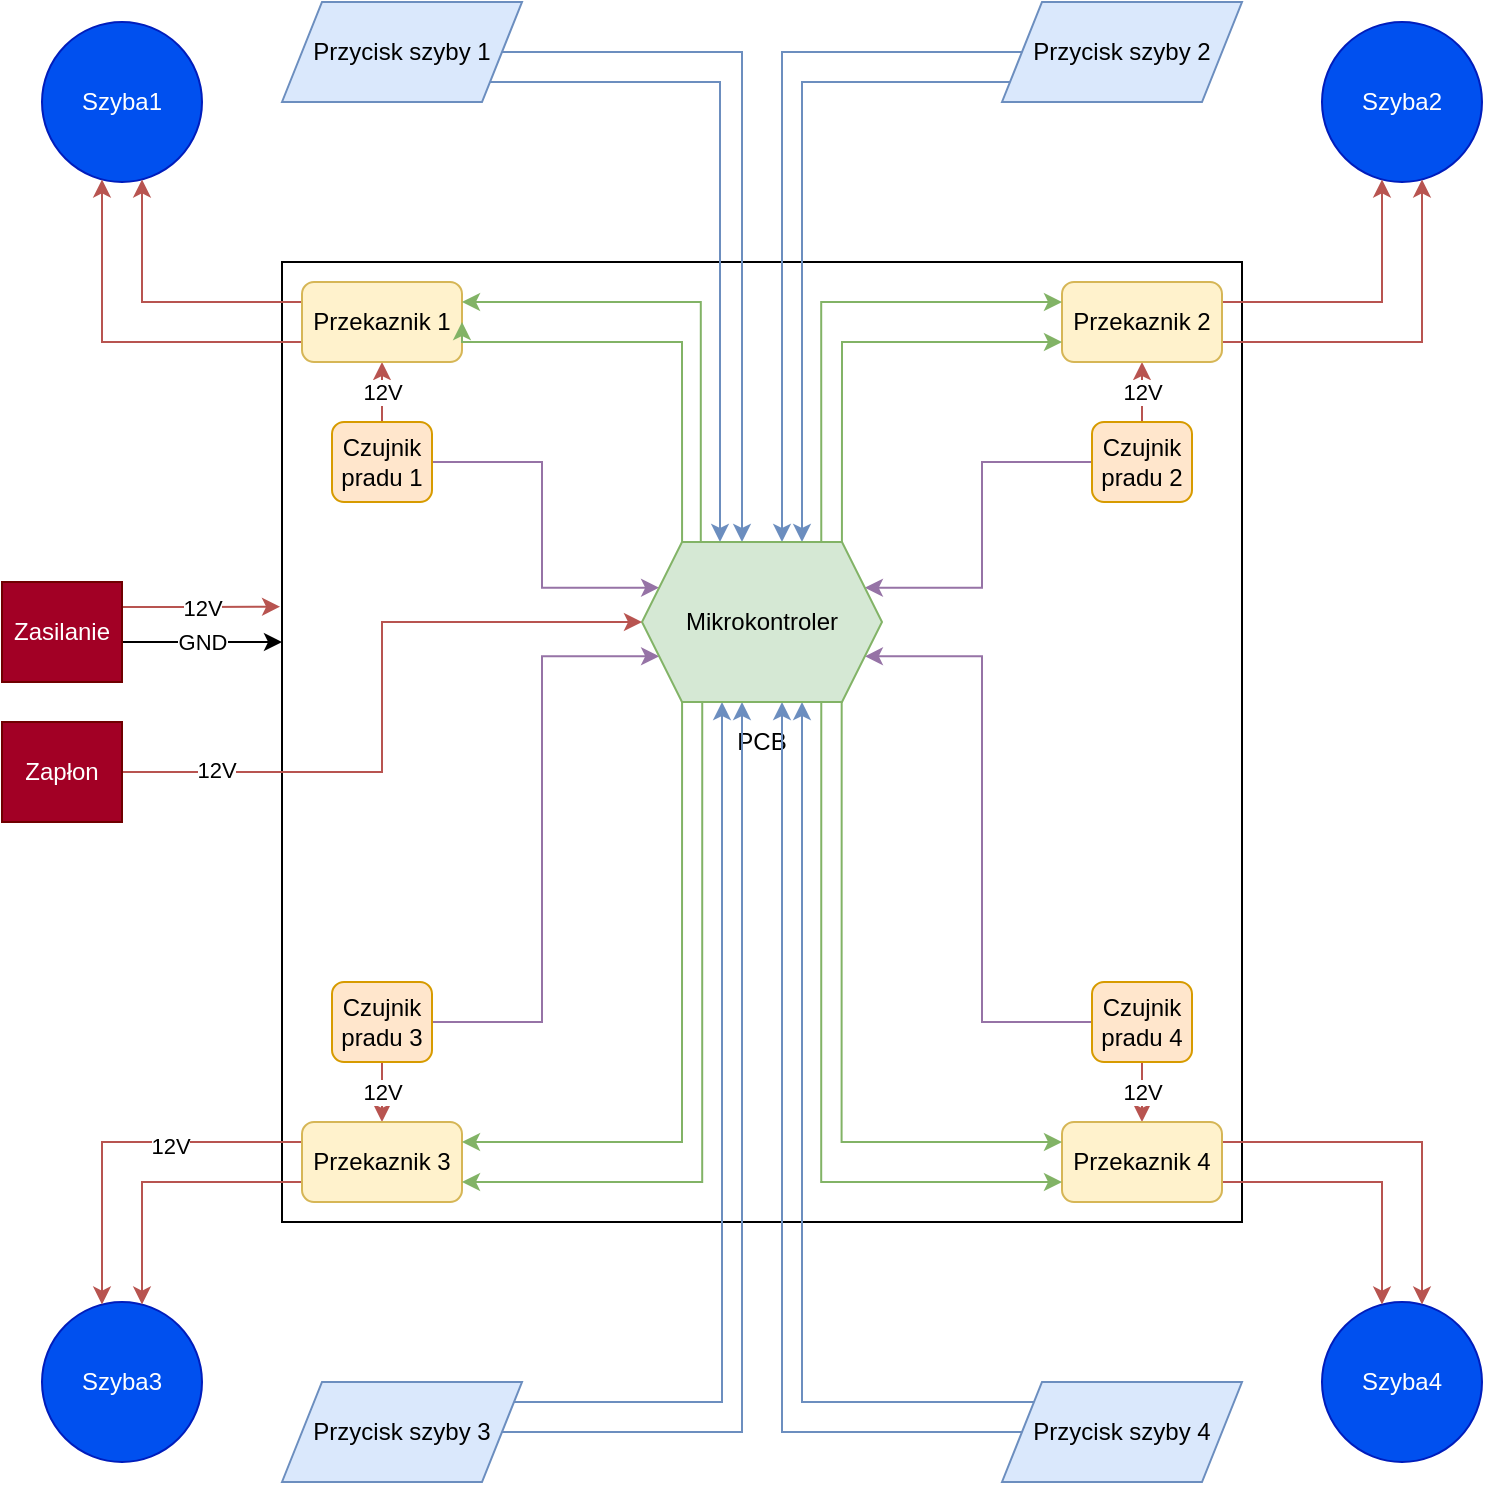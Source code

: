<mxfile version="20.8.10" type="github"><diagram name="Strona-1" id="qeA6uGjg1qyJE_0cSlcZ"><mxGraphModel dx="1235" dy="684" grid="1" gridSize="10" guides="1" tooltips="1" connect="1" arrows="1" fold="1" page="1" pageScale="1" pageWidth="827" pageHeight="1169" math="0" shadow="0"><root><mxCell id="0"/><mxCell id="1" parent="0"/><mxCell id="cSv9XTVlA-eLJEbNxtfc-1" value="Szyba1" style="ellipse;whiteSpace=wrap;html=1;aspect=fixed;fillColor=#0050ef;fontColor=#ffffff;strokeColor=#001DBC;" vertex="1" parent="1"><mxGeometry x="40" y="80" width="80" height="80" as="geometry"/></mxCell><mxCell id="cSv9XTVlA-eLJEbNxtfc-2" value="Szyba2" style="ellipse;whiteSpace=wrap;html=1;aspect=fixed;fillColor=#0050ef;fontColor=#ffffff;strokeColor=#001DBC;" vertex="1" parent="1"><mxGeometry x="680" y="80" width="80" height="80" as="geometry"/></mxCell><mxCell id="cSv9XTVlA-eLJEbNxtfc-3" value="Szyba3" style="ellipse;whiteSpace=wrap;html=1;aspect=fixed;fillColor=#0050ef;fontColor=#ffffff;strokeColor=#001DBC;" vertex="1" parent="1"><mxGeometry x="40" y="720" width="80" height="80" as="geometry"/></mxCell><mxCell id="cSv9XTVlA-eLJEbNxtfc-4" value="Szyba4" style="ellipse;whiteSpace=wrap;html=1;aspect=fixed;fillColor=#0050ef;fontColor=#ffffff;strokeColor=#001DBC;" vertex="1" parent="1"><mxGeometry x="680" y="720" width="80" height="80" as="geometry"/></mxCell><mxCell id="cSv9XTVlA-eLJEbNxtfc-6" value="PCB" style="whiteSpace=wrap;html=1;aspect=fixed;" vertex="1" parent="1"><mxGeometry x="160" y="200" width="480" height="480" as="geometry"/></mxCell><mxCell id="cSv9XTVlA-eLJEbNxtfc-33" value="12V" style="edgeStyle=orthogonalEdgeStyle;rounded=0;orthogonalLoop=1;jettySize=auto;html=1;fillColor=#f8cecc;strokeColor=#b85450;" edge="1" parent="1" source="cSv9XTVlA-eLJEbNxtfc-8" target="cSv9XTVlA-eLJEbNxtfc-26"><mxGeometry relative="1" as="geometry"/></mxCell><mxCell id="cSv9XTVlA-eLJEbNxtfc-60" style="edgeStyle=orthogonalEdgeStyle;rounded=0;orthogonalLoop=1;jettySize=auto;html=1;entryX=0;entryY=0.25;entryDx=0;entryDy=0;fillColor=#e1d5e7;strokeColor=#9673a6;" edge="1" parent="1" source="cSv9XTVlA-eLJEbNxtfc-8" target="cSv9XTVlA-eLJEbNxtfc-46"><mxGeometry relative="1" as="geometry"><Array as="points"><mxPoint x="290" y="300"/><mxPoint x="290" y="363"/></Array></mxGeometry></mxCell><mxCell id="cSv9XTVlA-eLJEbNxtfc-8" value="Czujnik pradu 1" style="rounded=1;whiteSpace=wrap;html=1;fillColor=#ffe6cc;strokeColor=#d79b00;" vertex="1" parent="1"><mxGeometry x="185" y="280" width="50" height="40" as="geometry"/></mxCell><mxCell id="cSv9XTVlA-eLJEbNxtfc-34" value="12V" style="edgeStyle=orthogonalEdgeStyle;rounded=0;orthogonalLoop=1;jettySize=auto;html=1;fillColor=#f8cecc;strokeColor=#b85450;" edge="1" parent="1" source="cSv9XTVlA-eLJEbNxtfc-9" target="cSv9XTVlA-eLJEbNxtfc-28"><mxGeometry relative="1" as="geometry"/></mxCell><mxCell id="cSv9XTVlA-eLJEbNxtfc-61" style="edgeStyle=orthogonalEdgeStyle;rounded=0;orthogonalLoop=1;jettySize=auto;html=1;entryX=1;entryY=0.25;entryDx=0;entryDy=0;fillColor=#e1d5e7;strokeColor=#9673a6;" edge="1" parent="1" source="cSv9XTVlA-eLJEbNxtfc-9" target="cSv9XTVlA-eLJEbNxtfc-46"><mxGeometry relative="1" as="geometry"><Array as="points"><mxPoint x="510" y="300"/><mxPoint x="510" y="363"/></Array></mxGeometry></mxCell><mxCell id="cSv9XTVlA-eLJEbNxtfc-9" value="Czujnik pradu 2&lt;br&gt;" style="rounded=1;whiteSpace=wrap;html=1;fillColor=#ffe6cc;strokeColor=#d79b00;" vertex="1" parent="1"><mxGeometry x="565" y="280" width="50" height="40" as="geometry"/></mxCell><mxCell id="cSv9XTVlA-eLJEbNxtfc-31" value="12V" style="edgeStyle=orthogonalEdgeStyle;rounded=0;orthogonalLoop=1;jettySize=auto;html=1;fillColor=#f8cecc;strokeColor=#b85450;" edge="1" parent="1" source="cSv9XTVlA-eLJEbNxtfc-10" target="cSv9XTVlA-eLJEbNxtfc-29"><mxGeometry relative="1" as="geometry"><Array as="points"><mxPoint x="210" y="610"/><mxPoint x="210" y="610"/></Array><mxPoint as="offset"/></mxGeometry></mxCell><mxCell id="cSv9XTVlA-eLJEbNxtfc-59" style="edgeStyle=orthogonalEdgeStyle;rounded=0;orthogonalLoop=1;jettySize=auto;html=1;entryX=0;entryY=0.75;entryDx=0;entryDy=0;fillColor=#e1d5e7;strokeColor=#9673a6;" edge="1" parent="1" source="cSv9XTVlA-eLJEbNxtfc-10" target="cSv9XTVlA-eLJEbNxtfc-46"><mxGeometry relative="1" as="geometry"><Array as="points"><mxPoint x="290" y="580"/><mxPoint x="290" y="397"/></Array></mxGeometry></mxCell><mxCell id="cSv9XTVlA-eLJEbNxtfc-10" value="Czujnik pradu 3" style="rounded=1;whiteSpace=wrap;html=1;fillColor=#ffe6cc;strokeColor=#d79b00;" vertex="1" parent="1"><mxGeometry x="185" y="560" width="50" height="40" as="geometry"/></mxCell><mxCell id="cSv9XTVlA-eLJEbNxtfc-32" value="12V" style="edgeStyle=orthogonalEdgeStyle;rounded=0;orthogonalLoop=1;jettySize=auto;html=1;fillColor=#f8cecc;strokeColor=#b85450;" edge="1" parent="1" source="cSv9XTVlA-eLJEbNxtfc-11" target="cSv9XTVlA-eLJEbNxtfc-30"><mxGeometry relative="1" as="geometry"/></mxCell><mxCell id="cSv9XTVlA-eLJEbNxtfc-62" style="edgeStyle=orthogonalEdgeStyle;rounded=0;orthogonalLoop=1;jettySize=auto;html=1;entryX=1;entryY=0.75;entryDx=0;entryDy=0;fillColor=#e1d5e7;strokeColor=#9673a6;" edge="1" parent="1" source="cSv9XTVlA-eLJEbNxtfc-11" target="cSv9XTVlA-eLJEbNxtfc-46"><mxGeometry relative="1" as="geometry"><Array as="points"><mxPoint x="510" y="580"/><mxPoint x="510" y="397"/></Array></mxGeometry></mxCell><mxCell id="cSv9XTVlA-eLJEbNxtfc-11" value="Czujnik pradu 4" style="rounded=1;whiteSpace=wrap;html=1;fillColor=#ffe6cc;strokeColor=#d79b00;" vertex="1" parent="1"><mxGeometry x="565" y="560" width="50" height="40" as="geometry"/></mxCell><mxCell id="cSv9XTVlA-eLJEbNxtfc-63" style="edgeStyle=orthogonalEdgeStyle;rounded=0;orthogonalLoop=1;jettySize=auto;html=1;fillColor=#dae8fc;strokeColor=#6c8ebf;" edge="1" parent="1" source="cSv9XTVlA-eLJEbNxtfc-17"><mxGeometry relative="1" as="geometry"><mxPoint x="379" y="340" as="targetPoint"/><Array as="points"><mxPoint x="379" y="110"/></Array></mxGeometry></mxCell><mxCell id="cSv9XTVlA-eLJEbNxtfc-65" style="edgeStyle=orthogonalEdgeStyle;rounded=0;orthogonalLoop=1;jettySize=auto;html=1;fillColor=#dae8fc;strokeColor=#6c8ebf;" edge="1" parent="1" source="cSv9XTVlA-eLJEbNxtfc-17" target="cSv9XTVlA-eLJEbNxtfc-46"><mxGeometry relative="1" as="geometry"><Array as="points"><mxPoint x="390" y="95"/></Array></mxGeometry></mxCell><mxCell id="cSv9XTVlA-eLJEbNxtfc-17" value="Przycisk szyby 1" style="shape=parallelogram;perimeter=parallelogramPerimeter;whiteSpace=wrap;html=1;fixedSize=1;fillColor=#dae8fc;strokeColor=#6c8ebf;" vertex="1" parent="1"><mxGeometry x="160" y="70" width="120" height="50" as="geometry"/></mxCell><mxCell id="cSv9XTVlA-eLJEbNxtfc-66" style="edgeStyle=orthogonalEdgeStyle;rounded=0;orthogonalLoop=1;jettySize=auto;html=1;fillColor=#dae8fc;strokeColor=#6c8ebf;" edge="1" parent="1" source="cSv9XTVlA-eLJEbNxtfc-22" target="cSv9XTVlA-eLJEbNxtfc-46"><mxGeometry relative="1" as="geometry"><Array as="points"><mxPoint x="410" y="95"/></Array></mxGeometry></mxCell><mxCell id="cSv9XTVlA-eLJEbNxtfc-70" style="edgeStyle=orthogonalEdgeStyle;rounded=0;orthogonalLoop=1;jettySize=auto;html=1;fillColor=#dae8fc;strokeColor=#6c8ebf;" edge="1" parent="1" source="cSv9XTVlA-eLJEbNxtfc-22" target="cSv9XTVlA-eLJEbNxtfc-46"><mxGeometry relative="1" as="geometry"><Array as="points"><mxPoint x="420" y="110"/></Array></mxGeometry></mxCell><mxCell id="cSv9XTVlA-eLJEbNxtfc-22" value="Przycisk szyby 2" style="shape=parallelogram;perimeter=parallelogramPerimeter;whiteSpace=wrap;html=1;fixedSize=1;fillColor=#dae8fc;strokeColor=#6c8ebf;" vertex="1" parent="1"><mxGeometry x="520" y="70" width="120" height="50" as="geometry"/></mxCell><mxCell id="cSv9XTVlA-eLJEbNxtfc-71" style="edgeStyle=orthogonalEdgeStyle;rounded=0;orthogonalLoop=1;jettySize=auto;html=1;fillColor=#dae8fc;strokeColor=#6c8ebf;" edge="1" parent="1" source="cSv9XTVlA-eLJEbNxtfc-23" target="cSv9XTVlA-eLJEbNxtfc-46"><mxGeometry relative="1" as="geometry"><Array as="points"><mxPoint x="380" y="770"/></Array></mxGeometry></mxCell><mxCell id="cSv9XTVlA-eLJEbNxtfc-72" style="edgeStyle=orthogonalEdgeStyle;rounded=0;orthogonalLoop=1;jettySize=auto;html=1;fillColor=#dae8fc;strokeColor=#6c8ebf;" edge="1" parent="1" source="cSv9XTVlA-eLJEbNxtfc-23" target="cSv9XTVlA-eLJEbNxtfc-46"><mxGeometry relative="1" as="geometry"><Array as="points"><mxPoint x="390" y="785"/></Array></mxGeometry></mxCell><mxCell id="cSv9XTVlA-eLJEbNxtfc-23" value="Przycisk szyby 3" style="shape=parallelogram;perimeter=parallelogramPerimeter;whiteSpace=wrap;html=1;fixedSize=1;fillColor=#dae8fc;strokeColor=#6c8ebf;" vertex="1" parent="1"><mxGeometry x="160" y="760" width="120" height="50" as="geometry"/></mxCell><mxCell id="cSv9XTVlA-eLJEbNxtfc-73" style="edgeStyle=orthogonalEdgeStyle;rounded=0;orthogonalLoop=1;jettySize=auto;html=1;fillColor=#dae8fc;strokeColor=#6c8ebf;" edge="1" parent="1" source="cSv9XTVlA-eLJEbNxtfc-24" target="cSv9XTVlA-eLJEbNxtfc-46"><mxGeometry relative="1" as="geometry"><Array as="points"><mxPoint x="420" y="770"/></Array></mxGeometry></mxCell><mxCell id="cSv9XTVlA-eLJEbNxtfc-74" style="edgeStyle=orthogonalEdgeStyle;rounded=0;orthogonalLoop=1;jettySize=auto;html=1;fillColor=#dae8fc;strokeColor=#6c8ebf;" edge="1" parent="1" source="cSv9XTVlA-eLJEbNxtfc-24" target="cSv9XTVlA-eLJEbNxtfc-46"><mxGeometry relative="1" as="geometry"><Array as="points"><mxPoint x="410" y="785"/></Array></mxGeometry></mxCell><mxCell id="cSv9XTVlA-eLJEbNxtfc-24" value="Przycisk szyby 4" style="shape=parallelogram;perimeter=parallelogramPerimeter;whiteSpace=wrap;html=1;fixedSize=1;fillColor=#dae8fc;strokeColor=#6c8ebf;" vertex="1" parent="1"><mxGeometry x="520" y="760" width="120" height="50" as="geometry"/></mxCell><mxCell id="cSv9XTVlA-eLJEbNxtfc-81" style="edgeStyle=orthogonalEdgeStyle;rounded=0;orthogonalLoop=1;jettySize=auto;html=1;fillColor=#f8cecc;strokeColor=#b85450;" edge="1" parent="1" source="cSv9XTVlA-eLJEbNxtfc-26" target="cSv9XTVlA-eLJEbNxtfc-1"><mxGeometry relative="1" as="geometry"><Array as="points"><mxPoint x="70" y="240"/></Array></mxGeometry></mxCell><mxCell id="cSv9XTVlA-eLJEbNxtfc-82" style="edgeStyle=orthogonalEdgeStyle;rounded=0;orthogonalLoop=1;jettySize=auto;html=1;fillColor=#f8cecc;strokeColor=#b85450;" edge="1" parent="1" source="cSv9XTVlA-eLJEbNxtfc-26" target="cSv9XTVlA-eLJEbNxtfc-1"><mxGeometry relative="1" as="geometry"><Array as="points"><mxPoint x="90" y="220"/></Array></mxGeometry></mxCell><mxCell id="cSv9XTVlA-eLJEbNxtfc-26" value="Przekaznik 1" style="rounded=1;whiteSpace=wrap;html=1;fillColor=#fff2cc;strokeColor=#d6b656;" vertex="1" parent="1"><mxGeometry x="170" y="210" width="80" height="40" as="geometry"/></mxCell><mxCell id="cSv9XTVlA-eLJEbNxtfc-83" style="edgeStyle=orthogonalEdgeStyle;rounded=0;orthogonalLoop=1;jettySize=auto;html=1;fillColor=#f8cecc;strokeColor=#b85450;" edge="1" parent="1" source="cSv9XTVlA-eLJEbNxtfc-28" target="cSv9XTVlA-eLJEbNxtfc-2"><mxGeometry relative="1" as="geometry"><Array as="points"><mxPoint x="730" y="240"/></Array></mxGeometry></mxCell><mxCell id="cSv9XTVlA-eLJEbNxtfc-84" style="edgeStyle=orthogonalEdgeStyle;rounded=0;orthogonalLoop=1;jettySize=auto;html=1;fillColor=#f8cecc;strokeColor=#b85450;" edge="1" parent="1" source="cSv9XTVlA-eLJEbNxtfc-28" target="cSv9XTVlA-eLJEbNxtfc-2"><mxGeometry relative="1" as="geometry"><Array as="points"><mxPoint x="710" y="220"/></Array></mxGeometry></mxCell><mxCell id="cSv9XTVlA-eLJEbNxtfc-28" value="Przekaznik 2" style="rounded=1;whiteSpace=wrap;html=1;fillColor=#fff2cc;strokeColor=#d6b656;" vertex="1" parent="1"><mxGeometry x="550" y="210" width="80" height="40" as="geometry"/></mxCell><mxCell id="cSv9XTVlA-eLJEbNxtfc-37" style="edgeStyle=orthogonalEdgeStyle;rounded=0;orthogonalLoop=1;jettySize=auto;html=1;fillColor=#f8cecc;strokeColor=#b85450;" edge="1" parent="1" source="cSv9XTVlA-eLJEbNxtfc-29" target="cSv9XTVlA-eLJEbNxtfc-3"><mxGeometry relative="1" as="geometry"><Array as="points"><mxPoint x="70" y="640"/></Array></mxGeometry></mxCell><mxCell id="cSv9XTVlA-eLJEbNxtfc-41" value="12V" style="edgeLabel;html=1;align=center;verticalAlign=middle;resizable=0;points=[];" vertex="1" connectable="0" parent="cSv9XTVlA-eLJEbNxtfc-37"><mxGeometry x="-0.271" y="2" relative="1" as="geometry"><mxPoint as="offset"/></mxGeometry></mxCell><mxCell id="cSv9XTVlA-eLJEbNxtfc-80" style="edgeStyle=orthogonalEdgeStyle;rounded=0;orthogonalLoop=1;jettySize=auto;html=1;fillColor=#f8cecc;strokeColor=#b85450;" edge="1" parent="1" source="cSv9XTVlA-eLJEbNxtfc-29" target="cSv9XTVlA-eLJEbNxtfc-3"><mxGeometry relative="1" as="geometry"><Array as="points"><mxPoint x="90" y="660"/></Array></mxGeometry></mxCell><mxCell id="cSv9XTVlA-eLJEbNxtfc-29" value="Przekaznik 3" style="rounded=1;whiteSpace=wrap;html=1;fillColor=#fff2cc;strokeColor=#d6b656;" vertex="1" parent="1"><mxGeometry x="170" y="630" width="80" height="40" as="geometry"/></mxCell><mxCell id="cSv9XTVlA-eLJEbNxtfc-85" style="edgeStyle=orthogonalEdgeStyle;rounded=0;orthogonalLoop=1;jettySize=auto;html=1;fillColor=#f8cecc;strokeColor=#b85450;" edge="1" parent="1" source="cSv9XTVlA-eLJEbNxtfc-30" target="cSv9XTVlA-eLJEbNxtfc-4"><mxGeometry relative="1" as="geometry"><Array as="points"><mxPoint x="730" y="640"/></Array></mxGeometry></mxCell><mxCell id="cSv9XTVlA-eLJEbNxtfc-86" style="edgeStyle=orthogonalEdgeStyle;rounded=0;orthogonalLoop=1;jettySize=auto;html=1;fillColor=#f8cecc;strokeColor=#b85450;" edge="1" parent="1" source="cSv9XTVlA-eLJEbNxtfc-30" target="cSv9XTVlA-eLJEbNxtfc-4"><mxGeometry relative="1" as="geometry"><Array as="points"><mxPoint x="710" y="660"/></Array></mxGeometry></mxCell><mxCell id="cSv9XTVlA-eLJEbNxtfc-30" value="Przekaznik 4" style="rounded=1;whiteSpace=wrap;html=1;fillColor=#fff2cc;strokeColor=#d6b656;" vertex="1" parent="1"><mxGeometry x="550" y="630" width="80" height="40" as="geometry"/></mxCell><mxCell id="cSv9XTVlA-eLJEbNxtfc-44" value="12V" style="edgeStyle=orthogonalEdgeStyle;rounded=0;orthogonalLoop=1;jettySize=auto;html=1;entryX=-0.002;entryY=0.359;entryDx=0;entryDy=0;entryPerimeter=0;exitX=1;exitY=0.25;exitDx=0;exitDy=0;fillColor=#f8cecc;strokeColor=#b85450;" edge="1" parent="1" source="cSv9XTVlA-eLJEbNxtfc-43" target="cSv9XTVlA-eLJEbNxtfc-6"><mxGeometry relative="1" as="geometry"/></mxCell><mxCell id="cSv9XTVlA-eLJEbNxtfc-45" value="GND" style="edgeStyle=orthogonalEdgeStyle;rounded=0;orthogonalLoop=1;jettySize=auto;html=1;" edge="1" parent="1" source="cSv9XTVlA-eLJEbNxtfc-43" target="cSv9XTVlA-eLJEbNxtfc-6"><mxGeometry relative="1" as="geometry"><Array as="points"><mxPoint x="110" y="390"/><mxPoint x="110" y="390"/></Array></mxGeometry></mxCell><mxCell id="cSv9XTVlA-eLJEbNxtfc-43" value="Zasilanie" style="rounded=0;whiteSpace=wrap;html=1;fillColor=#a20025;fontColor=#ffffff;strokeColor=#6F0000;" vertex="1" parent="1"><mxGeometry x="20" y="360" width="60" height="50" as="geometry"/></mxCell><mxCell id="cSv9XTVlA-eLJEbNxtfc-49" style="edgeStyle=orthogonalEdgeStyle;rounded=0;orthogonalLoop=1;jettySize=auto;html=1;exitX=0.245;exitY=-0.004;exitDx=0;exitDy=0;exitPerimeter=0;fillColor=#d5e8d4;strokeColor=#82b366;" edge="1" parent="1" source="cSv9XTVlA-eLJEbNxtfc-46"><mxGeometry relative="1" as="geometry"><mxPoint x="250" y="220" as="targetPoint"/><Array as="points"><mxPoint x="369" y="220"/></Array></mxGeometry></mxCell><mxCell id="cSv9XTVlA-eLJEbNxtfc-50" style="edgeStyle=orthogonalEdgeStyle;rounded=0;orthogonalLoop=1;jettySize=auto;html=1;entryX=1;entryY=0.5;entryDx=0;entryDy=0;exitX=0.167;exitY=-0.002;exitDx=0;exitDy=0;exitPerimeter=0;fillColor=#d5e8d4;strokeColor=#82b366;" edge="1" parent="1" source="cSv9XTVlA-eLJEbNxtfc-46" target="cSv9XTVlA-eLJEbNxtfc-26"><mxGeometry relative="1" as="geometry"><Array as="points"><mxPoint x="360" y="240"/></Array></mxGeometry></mxCell><mxCell id="cSv9XTVlA-eLJEbNxtfc-51" style="edgeStyle=orthogonalEdgeStyle;rounded=0;orthogonalLoop=1;jettySize=auto;html=1;entryX=0;entryY=0.25;entryDx=0;entryDy=0;exitX=0.747;exitY=0.008;exitDx=0;exitDy=0;exitPerimeter=0;fillColor=#d5e8d4;strokeColor=#82b366;" edge="1" parent="1" source="cSv9XTVlA-eLJEbNxtfc-46" target="cSv9XTVlA-eLJEbNxtfc-28"><mxGeometry relative="1" as="geometry"><Array as="points"><mxPoint x="430" y="220"/></Array></mxGeometry></mxCell><mxCell id="cSv9XTVlA-eLJEbNxtfc-52" style="edgeStyle=orthogonalEdgeStyle;rounded=0;orthogonalLoop=1;jettySize=auto;html=1;entryX=0;entryY=0.75;entryDx=0;entryDy=0;exitX=0.833;exitY=0.005;exitDx=0;exitDy=0;exitPerimeter=0;fillColor=#d5e8d4;strokeColor=#82b366;" edge="1" parent="1" source="cSv9XTVlA-eLJEbNxtfc-46" target="cSv9XTVlA-eLJEbNxtfc-28"><mxGeometry relative="1" as="geometry"><Array as="points"><mxPoint x="440" y="240"/></Array></mxGeometry></mxCell><mxCell id="cSv9XTVlA-eLJEbNxtfc-53" style="edgeStyle=orthogonalEdgeStyle;rounded=0;orthogonalLoop=1;jettySize=auto;html=1;entryX=1;entryY=0.75;entryDx=0;entryDy=0;exitX=0.251;exitY=0.996;exitDx=0;exitDy=0;exitPerimeter=0;fillColor=#d5e8d4;strokeColor=#82b366;" edge="1" parent="1" source="cSv9XTVlA-eLJEbNxtfc-46" target="cSv9XTVlA-eLJEbNxtfc-29"><mxGeometry relative="1" as="geometry"/></mxCell><mxCell id="cSv9XTVlA-eLJEbNxtfc-55" style="edgeStyle=orthogonalEdgeStyle;rounded=0;orthogonalLoop=1;jettySize=auto;html=1;entryX=1;entryY=0.25;entryDx=0;entryDy=0;exitX=0.167;exitY=1;exitDx=0;exitDy=0;exitPerimeter=0;fillColor=#d5e8d4;strokeColor=#82b366;" edge="1" parent="1" source="cSv9XTVlA-eLJEbNxtfc-46" target="cSv9XTVlA-eLJEbNxtfc-29"><mxGeometry relative="1" as="geometry"/></mxCell><mxCell id="cSv9XTVlA-eLJEbNxtfc-56" style="edgeStyle=orthogonalEdgeStyle;rounded=0;orthogonalLoop=1;jettySize=auto;html=1;entryX=0;entryY=0.75;entryDx=0;entryDy=0;exitX=0.747;exitY=0.996;exitDx=0;exitDy=0;exitPerimeter=0;fillColor=#d5e8d4;strokeColor=#82b366;" edge="1" parent="1" source="cSv9XTVlA-eLJEbNxtfc-46" target="cSv9XTVlA-eLJEbNxtfc-30"><mxGeometry relative="1" as="geometry"/></mxCell><mxCell id="cSv9XTVlA-eLJEbNxtfc-57" style="edgeStyle=orthogonalEdgeStyle;rounded=0;orthogonalLoop=1;jettySize=auto;html=1;entryX=0;entryY=0.25;entryDx=0;entryDy=0;exitX=0.832;exitY=1;exitDx=0;exitDy=0;exitPerimeter=0;fillColor=#d5e8d4;strokeColor=#82b366;" edge="1" parent="1" source="cSv9XTVlA-eLJEbNxtfc-46" target="cSv9XTVlA-eLJEbNxtfc-30"><mxGeometry relative="1" as="geometry"/></mxCell><mxCell id="cSv9XTVlA-eLJEbNxtfc-46" value="Mikrokontroler" style="shape=hexagon;perimeter=hexagonPerimeter2;whiteSpace=wrap;html=1;fixedSize=1;fillColor=#d5e8d4;strokeColor=#82b366;" vertex="1" parent="1"><mxGeometry x="340" y="340" width="120" height="80" as="geometry"/></mxCell><mxCell id="cSv9XTVlA-eLJEbNxtfc-76" style="edgeStyle=orthogonalEdgeStyle;rounded=0;orthogonalLoop=1;jettySize=auto;html=1;entryX=0;entryY=0.5;entryDx=0;entryDy=0;fillColor=#f8cecc;strokeColor=#b85450;" edge="1" parent="1" source="cSv9XTVlA-eLJEbNxtfc-75" target="cSv9XTVlA-eLJEbNxtfc-46"><mxGeometry relative="1" as="geometry"><mxPoint x="150" y="455" as="targetPoint"/></mxGeometry></mxCell><mxCell id="cSv9XTVlA-eLJEbNxtfc-77" value="12V" style="edgeLabel;html=1;align=center;verticalAlign=middle;resizable=0;points=[];" vertex="1" connectable="0" parent="cSv9XTVlA-eLJEbNxtfc-76"><mxGeometry x="-0.719" y="1" relative="1" as="geometry"><mxPoint as="offset"/></mxGeometry></mxCell><mxCell id="cSv9XTVlA-eLJEbNxtfc-75" value="Zapłon" style="rounded=0;whiteSpace=wrap;html=1;fillColor=#a20025;fontColor=#ffffff;strokeColor=#6F0000;" vertex="1" parent="1"><mxGeometry x="20" y="430" width="60" height="50" as="geometry"/></mxCell></root></mxGraphModel></diagram></mxfile>